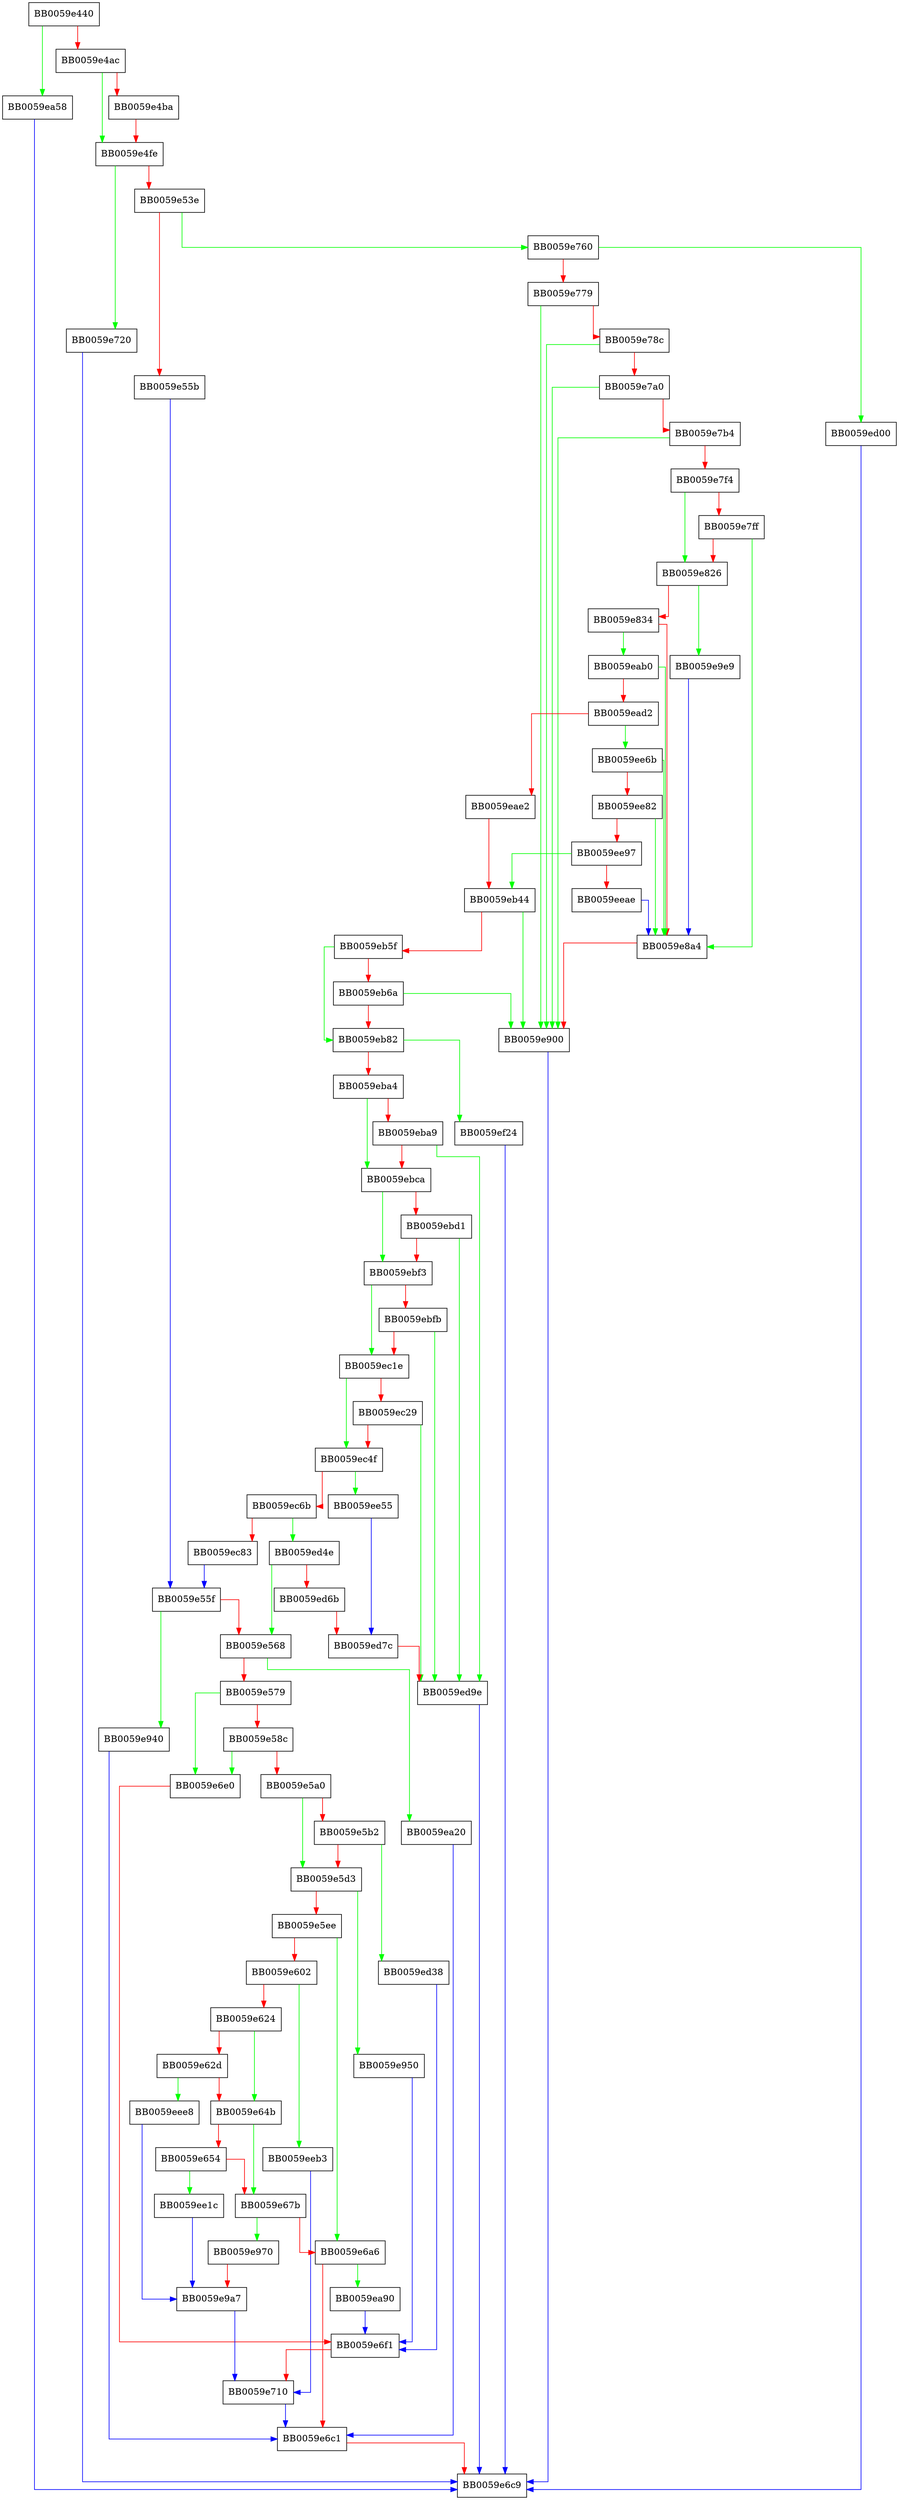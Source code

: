 digraph OSSL_DECODER_CTX_new_for_pkey {
  node [shape="box"];
  graph [splines=ortho];
  BB0059e440 -> BB0059ea58 [color="green"];
  BB0059e440 -> BB0059e4ac [color="red"];
  BB0059e4ac -> BB0059e4fe [color="green"];
  BB0059e4ac -> BB0059e4ba [color="red"];
  BB0059e4ba -> BB0059e4fe [color="red"];
  BB0059e4fe -> BB0059e720 [color="green"];
  BB0059e4fe -> BB0059e53e [color="red"];
  BB0059e53e -> BB0059e760 [color="green"];
  BB0059e53e -> BB0059e55b [color="red"];
  BB0059e55b -> BB0059e55f [color="blue"];
  BB0059e55f -> BB0059e940 [color="green"];
  BB0059e55f -> BB0059e568 [color="red"];
  BB0059e568 -> BB0059ea20 [color="green"];
  BB0059e568 -> BB0059e579 [color="red"];
  BB0059e579 -> BB0059e6e0 [color="green"];
  BB0059e579 -> BB0059e58c [color="red"];
  BB0059e58c -> BB0059e6e0 [color="green"];
  BB0059e58c -> BB0059e5a0 [color="red"];
  BB0059e5a0 -> BB0059e5d3 [color="green"];
  BB0059e5a0 -> BB0059e5b2 [color="red"];
  BB0059e5b2 -> BB0059ed38 [color="green"];
  BB0059e5b2 -> BB0059e5d3 [color="red"];
  BB0059e5d3 -> BB0059e950 [color="green"];
  BB0059e5d3 -> BB0059e5ee [color="red"];
  BB0059e5ee -> BB0059e6a6 [color="green"];
  BB0059e5ee -> BB0059e602 [color="red"];
  BB0059e602 -> BB0059eeb3 [color="green"];
  BB0059e602 -> BB0059e624 [color="red"];
  BB0059e624 -> BB0059e64b [color="green"];
  BB0059e624 -> BB0059e62d [color="red"];
  BB0059e62d -> BB0059eee8 [color="green"];
  BB0059e62d -> BB0059e64b [color="red"];
  BB0059e64b -> BB0059e67b [color="green"];
  BB0059e64b -> BB0059e654 [color="red"];
  BB0059e654 -> BB0059ee1c [color="green"];
  BB0059e654 -> BB0059e67b [color="red"];
  BB0059e67b -> BB0059e970 [color="green"];
  BB0059e67b -> BB0059e6a6 [color="red"];
  BB0059e6a6 -> BB0059ea90 [color="green"];
  BB0059e6a6 -> BB0059e6c1 [color="red"];
  BB0059e6c1 -> BB0059e6c9 [color="red"];
  BB0059e6e0 -> BB0059e6f1 [color="red"];
  BB0059e6f1 -> BB0059e710 [color="red"];
  BB0059e710 -> BB0059e6c1 [color="blue"];
  BB0059e720 -> BB0059e6c9 [color="blue"];
  BB0059e760 -> BB0059ed00 [color="green"];
  BB0059e760 -> BB0059e779 [color="red"];
  BB0059e779 -> BB0059e900 [color="green"];
  BB0059e779 -> BB0059e78c [color="red"];
  BB0059e78c -> BB0059e900 [color="green"];
  BB0059e78c -> BB0059e7a0 [color="red"];
  BB0059e7a0 -> BB0059e900 [color="green"];
  BB0059e7a0 -> BB0059e7b4 [color="red"];
  BB0059e7b4 -> BB0059e900 [color="green"];
  BB0059e7b4 -> BB0059e7f4 [color="red"];
  BB0059e7f4 -> BB0059e826 [color="green"];
  BB0059e7f4 -> BB0059e7ff [color="red"];
  BB0059e7ff -> BB0059e8a4 [color="green"];
  BB0059e7ff -> BB0059e826 [color="red"];
  BB0059e826 -> BB0059e9e9 [color="green"];
  BB0059e826 -> BB0059e834 [color="red"];
  BB0059e834 -> BB0059eab0 [color="green"];
  BB0059e834 -> BB0059e8a4 [color="red"];
  BB0059e8a4 -> BB0059e900 [color="red"];
  BB0059e900 -> BB0059e6c9 [color="blue"];
  BB0059e940 -> BB0059e6c1 [color="blue"];
  BB0059e950 -> BB0059e6f1 [color="blue"];
  BB0059e970 -> BB0059e9a7 [color="red"];
  BB0059e9a7 -> BB0059e710 [color="blue"];
  BB0059e9e9 -> BB0059e8a4 [color="blue"];
  BB0059ea20 -> BB0059e6c1 [color="blue"];
  BB0059ea58 -> BB0059e6c9 [color="blue"];
  BB0059ea90 -> BB0059e6f1 [color="blue"];
  BB0059eab0 -> BB0059e8a4 [color="green"];
  BB0059eab0 -> BB0059ead2 [color="red"];
  BB0059ead2 -> BB0059ee6b [color="green"];
  BB0059ead2 -> BB0059eae2 [color="red"];
  BB0059eae2 -> BB0059eb44 [color="red"];
  BB0059eb44 -> BB0059e900 [color="green"];
  BB0059eb44 -> BB0059eb5f [color="red"];
  BB0059eb5f -> BB0059eb82 [color="green"];
  BB0059eb5f -> BB0059eb6a [color="red"];
  BB0059eb6a -> BB0059e900 [color="green"];
  BB0059eb6a -> BB0059eb82 [color="red"];
  BB0059eb82 -> BB0059ef24 [color="green"];
  BB0059eb82 -> BB0059eba4 [color="red"];
  BB0059eba4 -> BB0059ebca [color="green"];
  BB0059eba4 -> BB0059eba9 [color="red"];
  BB0059eba9 -> BB0059ed9e [color="green"];
  BB0059eba9 -> BB0059ebca [color="red"];
  BB0059ebca -> BB0059ebf3 [color="green"];
  BB0059ebca -> BB0059ebd1 [color="red"];
  BB0059ebd1 -> BB0059ed9e [color="green"];
  BB0059ebd1 -> BB0059ebf3 [color="red"];
  BB0059ebf3 -> BB0059ec1e [color="green"];
  BB0059ebf3 -> BB0059ebfb [color="red"];
  BB0059ebfb -> BB0059ed9e [color="green"];
  BB0059ebfb -> BB0059ec1e [color="red"];
  BB0059ec1e -> BB0059ec4f [color="green"];
  BB0059ec1e -> BB0059ec29 [color="red"];
  BB0059ec29 -> BB0059ed9e [color="green"];
  BB0059ec29 -> BB0059ec4f [color="red"];
  BB0059ec4f -> BB0059ee55 [color="green"];
  BB0059ec4f -> BB0059ec6b [color="red"];
  BB0059ec6b -> BB0059ed4e [color="green"];
  BB0059ec6b -> BB0059ec83 [color="red"];
  BB0059ec83 -> BB0059e55f [color="blue"];
  BB0059ed00 -> BB0059e6c9 [color="blue"];
  BB0059ed38 -> BB0059e6f1 [color="blue"];
  BB0059ed4e -> BB0059e568 [color="green"];
  BB0059ed4e -> BB0059ed6b [color="red"];
  BB0059ed6b -> BB0059ed7c [color="red"];
  BB0059ed7c -> BB0059ed9e [color="red"];
  BB0059ed9e -> BB0059e6c9 [color="blue"];
  BB0059ee1c -> BB0059e9a7 [color="blue"];
  BB0059ee55 -> BB0059ed7c [color="blue"];
  BB0059ee6b -> BB0059e8a4 [color="green"];
  BB0059ee6b -> BB0059ee82 [color="red"];
  BB0059ee82 -> BB0059e8a4 [color="green"];
  BB0059ee82 -> BB0059ee97 [color="red"];
  BB0059ee97 -> BB0059eb44 [color="green"];
  BB0059ee97 -> BB0059eeae [color="red"];
  BB0059eeae -> BB0059e8a4 [color="blue"];
  BB0059eeb3 -> BB0059e710 [color="blue"];
  BB0059eee8 -> BB0059e9a7 [color="blue"];
  BB0059ef24 -> BB0059e6c9 [color="blue"];
}